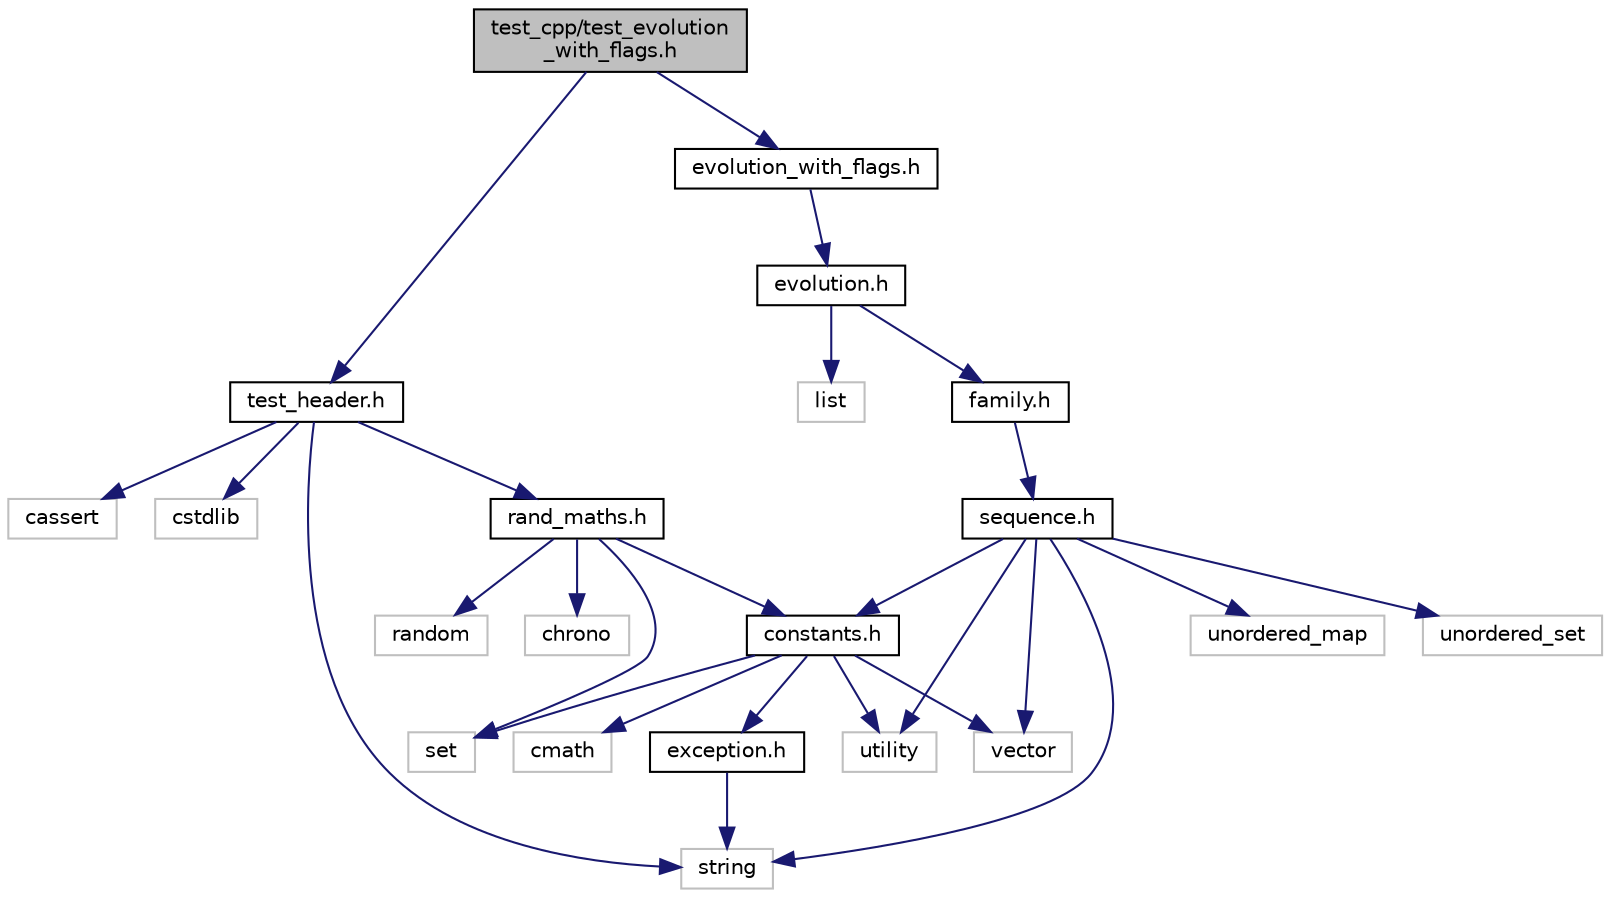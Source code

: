 digraph "test_cpp/test_evolution_with_flags.h"
{
 // LATEX_PDF_SIZE
  edge [fontname="Helvetica",fontsize="10",labelfontname="Helvetica",labelfontsize="10"];
  node [fontname="Helvetica",fontsize="10",shape=record];
  Node1 [label="test_cpp/test_evolution\l_with_flags.h",height=0.2,width=0.4,color="black", fillcolor="grey75", style="filled", fontcolor="black",tooltip="To test the functionality of the EvolutionWithFlags class."];
  Node1 -> Node2 [color="midnightblue",fontsize="10",style="solid"];
  Node2 [label="test_header.h",height=0.2,width=0.4,color="black", fillcolor="white", style="filled",URL="$test__header_8h.html",tooltip=" "];
  Node2 -> Node3 [color="midnightblue",fontsize="10",style="solid"];
  Node3 [label="cassert",height=0.2,width=0.4,color="grey75", fillcolor="white", style="filled",tooltip=" "];
  Node2 -> Node4 [color="midnightblue",fontsize="10",style="solid"];
  Node4 [label="cstdlib",height=0.2,width=0.4,color="grey75", fillcolor="white", style="filled",tooltip=" "];
  Node2 -> Node5 [color="midnightblue",fontsize="10",style="solid"];
  Node5 [label="string",height=0.2,width=0.4,color="grey75", fillcolor="white", style="filled",tooltip=" "];
  Node2 -> Node6 [color="midnightblue",fontsize="10",style="solid"];
  Node6 [label="rand_maths.h",height=0.2,width=0.4,color="black", fillcolor="white", style="filled",URL="$rand__maths_8h.html",tooltip="Declaration of the global random number generator."];
  Node6 -> Node7 [color="midnightblue",fontsize="10",style="solid"];
  Node7 [label="constants.h",height=0.2,width=0.4,color="black", fillcolor="white", style="filled",URL="$constants_8h.html",tooltip="Definitions for enums/constants/functions that are used everywhere."];
  Node7 -> Node8 [color="midnightblue",fontsize="10",style="solid"];
  Node8 [label="exception.h",height=0.2,width=0.4,color="black", fillcolor="white", style="filled",URL="$exception_8h.html",tooltip="Basic exception class that can store an error message."];
  Node8 -> Node5 [color="midnightblue",fontsize="10",style="solid"];
  Node7 -> Node9 [color="midnightblue",fontsize="10",style="solid"];
  Node9 [label="cmath",height=0.2,width=0.4,color="grey75", fillcolor="white", style="filled",tooltip=" "];
  Node7 -> Node10 [color="midnightblue",fontsize="10",style="solid"];
  Node10 [label="set",height=0.2,width=0.4,color="grey75", fillcolor="white", style="filled",tooltip=" "];
  Node7 -> Node11 [color="midnightblue",fontsize="10",style="solid"];
  Node11 [label="utility",height=0.2,width=0.4,color="grey75", fillcolor="white", style="filled",tooltip=" "];
  Node7 -> Node12 [color="midnightblue",fontsize="10",style="solid"];
  Node12 [label="vector",height=0.2,width=0.4,color="grey75", fillcolor="white", style="filled",tooltip=" "];
  Node6 -> Node13 [color="midnightblue",fontsize="10",style="solid"];
  Node13 [label="chrono",height=0.2,width=0.4,color="grey75", fillcolor="white", style="filled",tooltip=" "];
  Node6 -> Node14 [color="midnightblue",fontsize="10",style="solid"];
  Node14 [label="random",height=0.2,width=0.4,color="grey75", fillcolor="white", style="filled",tooltip=" "];
  Node6 -> Node10 [color="midnightblue",fontsize="10",style="solid"];
  Node1 -> Node15 [color="midnightblue",fontsize="10",style="solid"];
  Node15 [label="evolution_with_flags.h",height=0.2,width=0.4,color="black", fillcolor="white", style="filled",URL="$evolution__with__flags_8h_source.html",tooltip=" "];
  Node15 -> Node16 [color="midnightblue",fontsize="10",style="solid"];
  Node16 [label="evolution.h",height=0.2,width=0.4,color="black", fillcolor="white", style="filled",URL="$evolution_8h_source.html",tooltip=" "];
  Node16 -> Node17 [color="midnightblue",fontsize="10",style="solid"];
  Node17 [label="family.h",height=0.2,width=0.4,color="black", fillcolor="white", style="filled",URL="$family_8h.html",tooltip="To store a set of sequences that can recombine with each other."];
  Node17 -> Node18 [color="midnightblue",fontsize="10",style="solid"];
  Node18 [label="sequence.h",height=0.2,width=0.4,color="black", fillcolor="white", style="filled",URL="$sequence_8h.html",tooltip="To store a DNA sequence and the mutations that it has undergone."];
  Node18 -> Node7 [color="midnightblue",fontsize="10",style="solid"];
  Node18 -> Node5 [color="midnightblue",fontsize="10",style="solid"];
  Node18 -> Node19 [color="midnightblue",fontsize="10",style="solid"];
  Node19 [label="unordered_map",height=0.2,width=0.4,color="grey75", fillcolor="white", style="filled",tooltip=" "];
  Node18 -> Node20 [color="midnightblue",fontsize="10",style="solid"];
  Node20 [label="unordered_set",height=0.2,width=0.4,color="grey75", fillcolor="white", style="filled",tooltip=" "];
  Node18 -> Node11 [color="midnightblue",fontsize="10",style="solid"];
  Node18 -> Node12 [color="midnightblue",fontsize="10",style="solid"];
  Node16 -> Node21 [color="midnightblue",fontsize="10",style="solid"];
  Node21 [label="list",height=0.2,width=0.4,color="grey75", fillcolor="white", style="filled",tooltip=" "];
}
